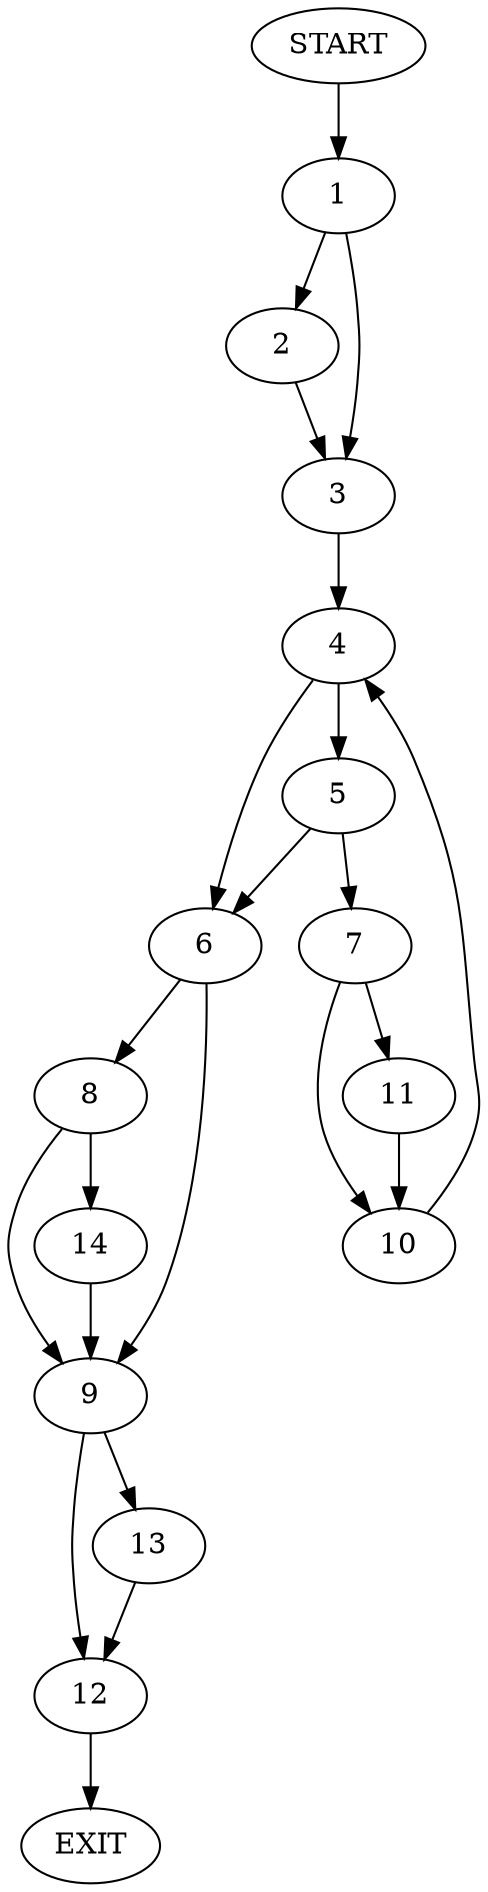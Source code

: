 digraph {
0 [label="START"];
1;
2;
3;
4;
5;
6;
7;
8;
9;
10;
11;
12;
13;
14;
15 [label="EXIT"];
0 -> 1;
1 -> 2;
1 -> 3;
3 -> 4;
2 -> 3;
4 -> 5;
4 -> 6;
5 -> 7;
5 -> 6;
6 -> 8;
6 -> 9;
7 -> 10;
7 -> 11;
11 -> 10;
10 -> 4;
9 -> 12;
9 -> 13;
8 -> 14;
8 -> 9;
14 -> 9;
13 -> 12;
12 -> 15;
}